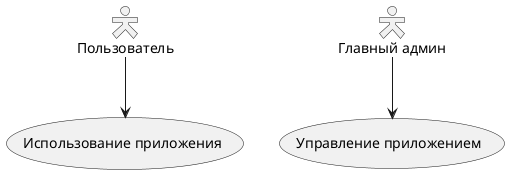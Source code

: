 	
@startuml template
skinparam actorStyle Hollow 
:Пользователь: --> (Use)
"Главный админ" as Admin
"Использование приложения" as (Use)
Admin --> (Управление приложением)
@enduml
